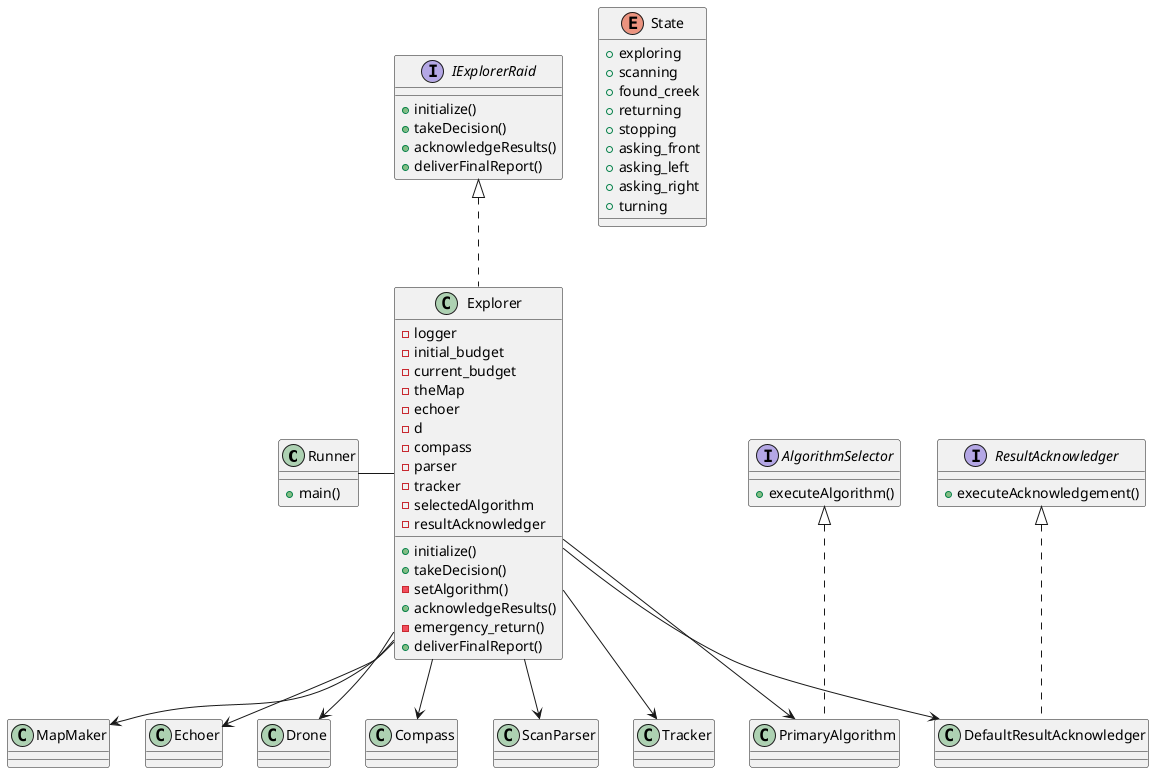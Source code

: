 @startuml Team102_UML

class Runner {
    +main()
}

Runner - Explorer

interface IExplorerRaid {
    +initialize()
    +takeDecision()
    +acknowledgeResults()
    +deliverFinalReport()
}

interface AlgorithmSelector {
    +executeAlgorithm()
}

interface ResultAcknowledger {
    +executeAcknowledgement()
}

class Explorer implements IExplorerRaid {
    -logger
    -initial_budget
    -current_budget
    -theMap
    -echoer
    - d
    -compass
    -parser
    -tracker
    -selectedAlgorithm
    -resultAcknowledger
    +initialize()
    +takeDecision()
    -setAlgorithm()
    +acknowledgeResults()
    -emergency_return()
    +deliverFinalReport()

}
enum State {
    +exploring
    +scanning
    +found_creek
    +returning
    +stopping
    +asking_front
    +asking_left
    +asking_right
    +turning
}
Explorer --> MapMaker
Explorer --> Echoer
Explorer --> Drone
Explorer --> Compass
Explorer --> ScanParser
Explorer --> Tracker
Explorer --> PrimaryAlgorithm
Explorer --> DefaultResultAcknowledger

class PrimaryAlgorithm implements AlgorithmSelector
class DefaultResultAcknowledger implements ResultAcknowledger


@enduml